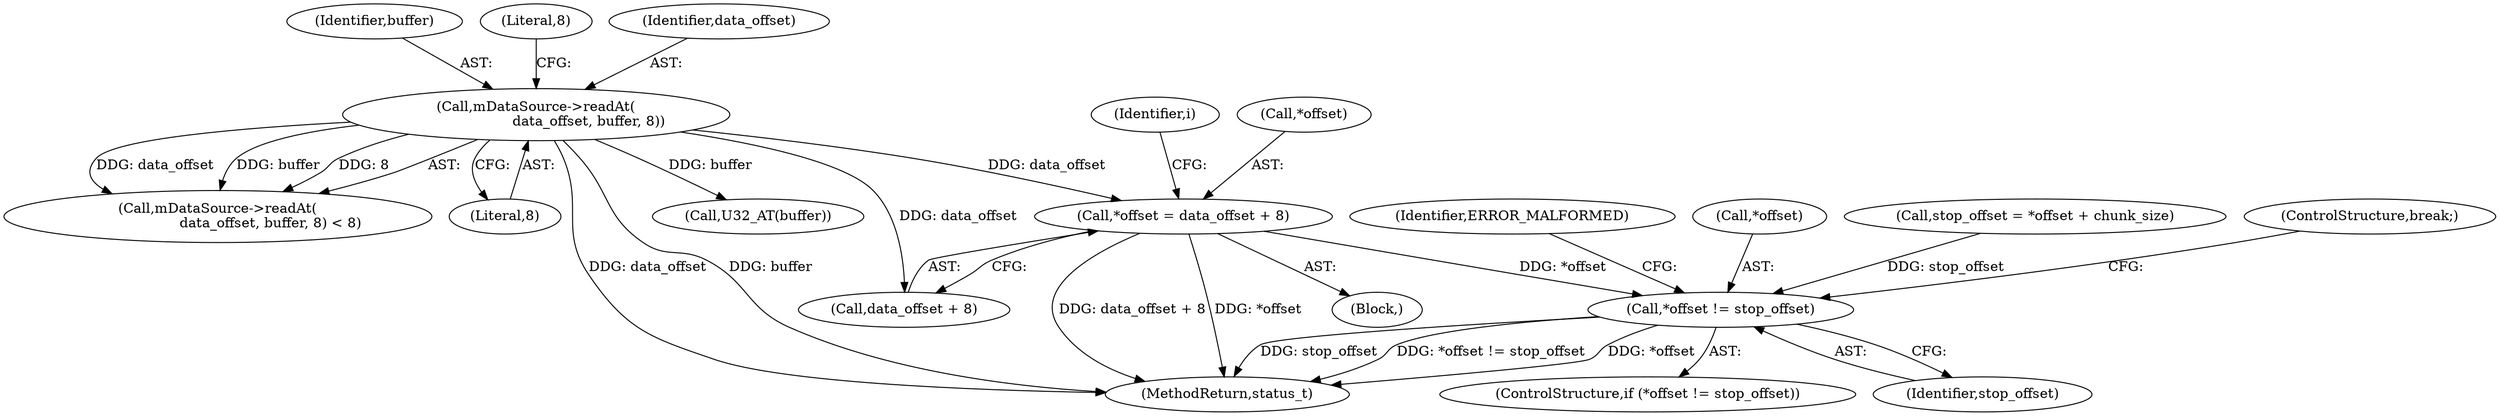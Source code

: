 digraph "0_Android_6fe85f7e15203e48df2cc3e8e1c4bc6ad49dc968@pointer" {
"1001449" [label="(Call,*offset = data_offset + 8)"];
"1001388" [label="(Call,mDataSource->readAt(\n                        data_offset, buffer, 8))"];
"1001482" [label="(Call,*offset != stop_offset)"];
"1001398" [label="(Call,U32_AT(buffer))"];
"1001452" [label="(Call,data_offset + 8)"];
"1001458" [label="(Identifier,i)"];
"1001390" [label="(Identifier,buffer)"];
"1001392" [label="(Literal,8)"];
"1001387" [label="(Call,mDataSource->readAt(\n                        data_offset, buffer, 8) < 8)"];
"1001450" [label="(Call,*offset)"];
"1001391" [label="(Literal,8)"];
"1001488" [label="(Identifier,ERROR_MALFORMED)"];
"1001367" [label="(Block,)"];
"1001482" [label="(Call,*offset != stop_offset)"];
"1001483" [label="(Call,*offset)"];
"1001449" [label="(Call,*offset = data_offset + 8)"];
"1001443" [label="(Call,stop_offset = *offset + chunk_size)"];
"1001489" [label="(ControlStructure,break;)"];
"1001389" [label="(Identifier,data_offset)"];
"1002931" [label="(MethodReturn,status_t)"];
"1001485" [label="(Identifier,stop_offset)"];
"1001481" [label="(ControlStructure,if (*offset != stop_offset))"];
"1001388" [label="(Call,mDataSource->readAt(\n                        data_offset, buffer, 8))"];
"1001449" -> "1001367"  [label="AST: "];
"1001449" -> "1001452"  [label="CFG: "];
"1001450" -> "1001449"  [label="AST: "];
"1001452" -> "1001449"  [label="AST: "];
"1001458" -> "1001449"  [label="CFG: "];
"1001449" -> "1002931"  [label="DDG: data_offset + 8"];
"1001449" -> "1002931"  [label="DDG: *offset"];
"1001388" -> "1001449"  [label="DDG: data_offset"];
"1001449" -> "1001482"  [label="DDG: *offset"];
"1001388" -> "1001387"  [label="AST: "];
"1001388" -> "1001391"  [label="CFG: "];
"1001389" -> "1001388"  [label="AST: "];
"1001390" -> "1001388"  [label="AST: "];
"1001391" -> "1001388"  [label="AST: "];
"1001392" -> "1001388"  [label="CFG: "];
"1001388" -> "1002931"  [label="DDG: data_offset"];
"1001388" -> "1002931"  [label="DDG: buffer"];
"1001388" -> "1001387"  [label="DDG: data_offset"];
"1001388" -> "1001387"  [label="DDG: buffer"];
"1001388" -> "1001387"  [label="DDG: 8"];
"1001388" -> "1001398"  [label="DDG: buffer"];
"1001388" -> "1001452"  [label="DDG: data_offset"];
"1001482" -> "1001481"  [label="AST: "];
"1001482" -> "1001485"  [label="CFG: "];
"1001483" -> "1001482"  [label="AST: "];
"1001485" -> "1001482"  [label="AST: "];
"1001488" -> "1001482"  [label="CFG: "];
"1001489" -> "1001482"  [label="CFG: "];
"1001482" -> "1002931"  [label="DDG: *offset"];
"1001482" -> "1002931"  [label="DDG: stop_offset"];
"1001482" -> "1002931"  [label="DDG: *offset != stop_offset"];
"1001443" -> "1001482"  [label="DDG: stop_offset"];
}
